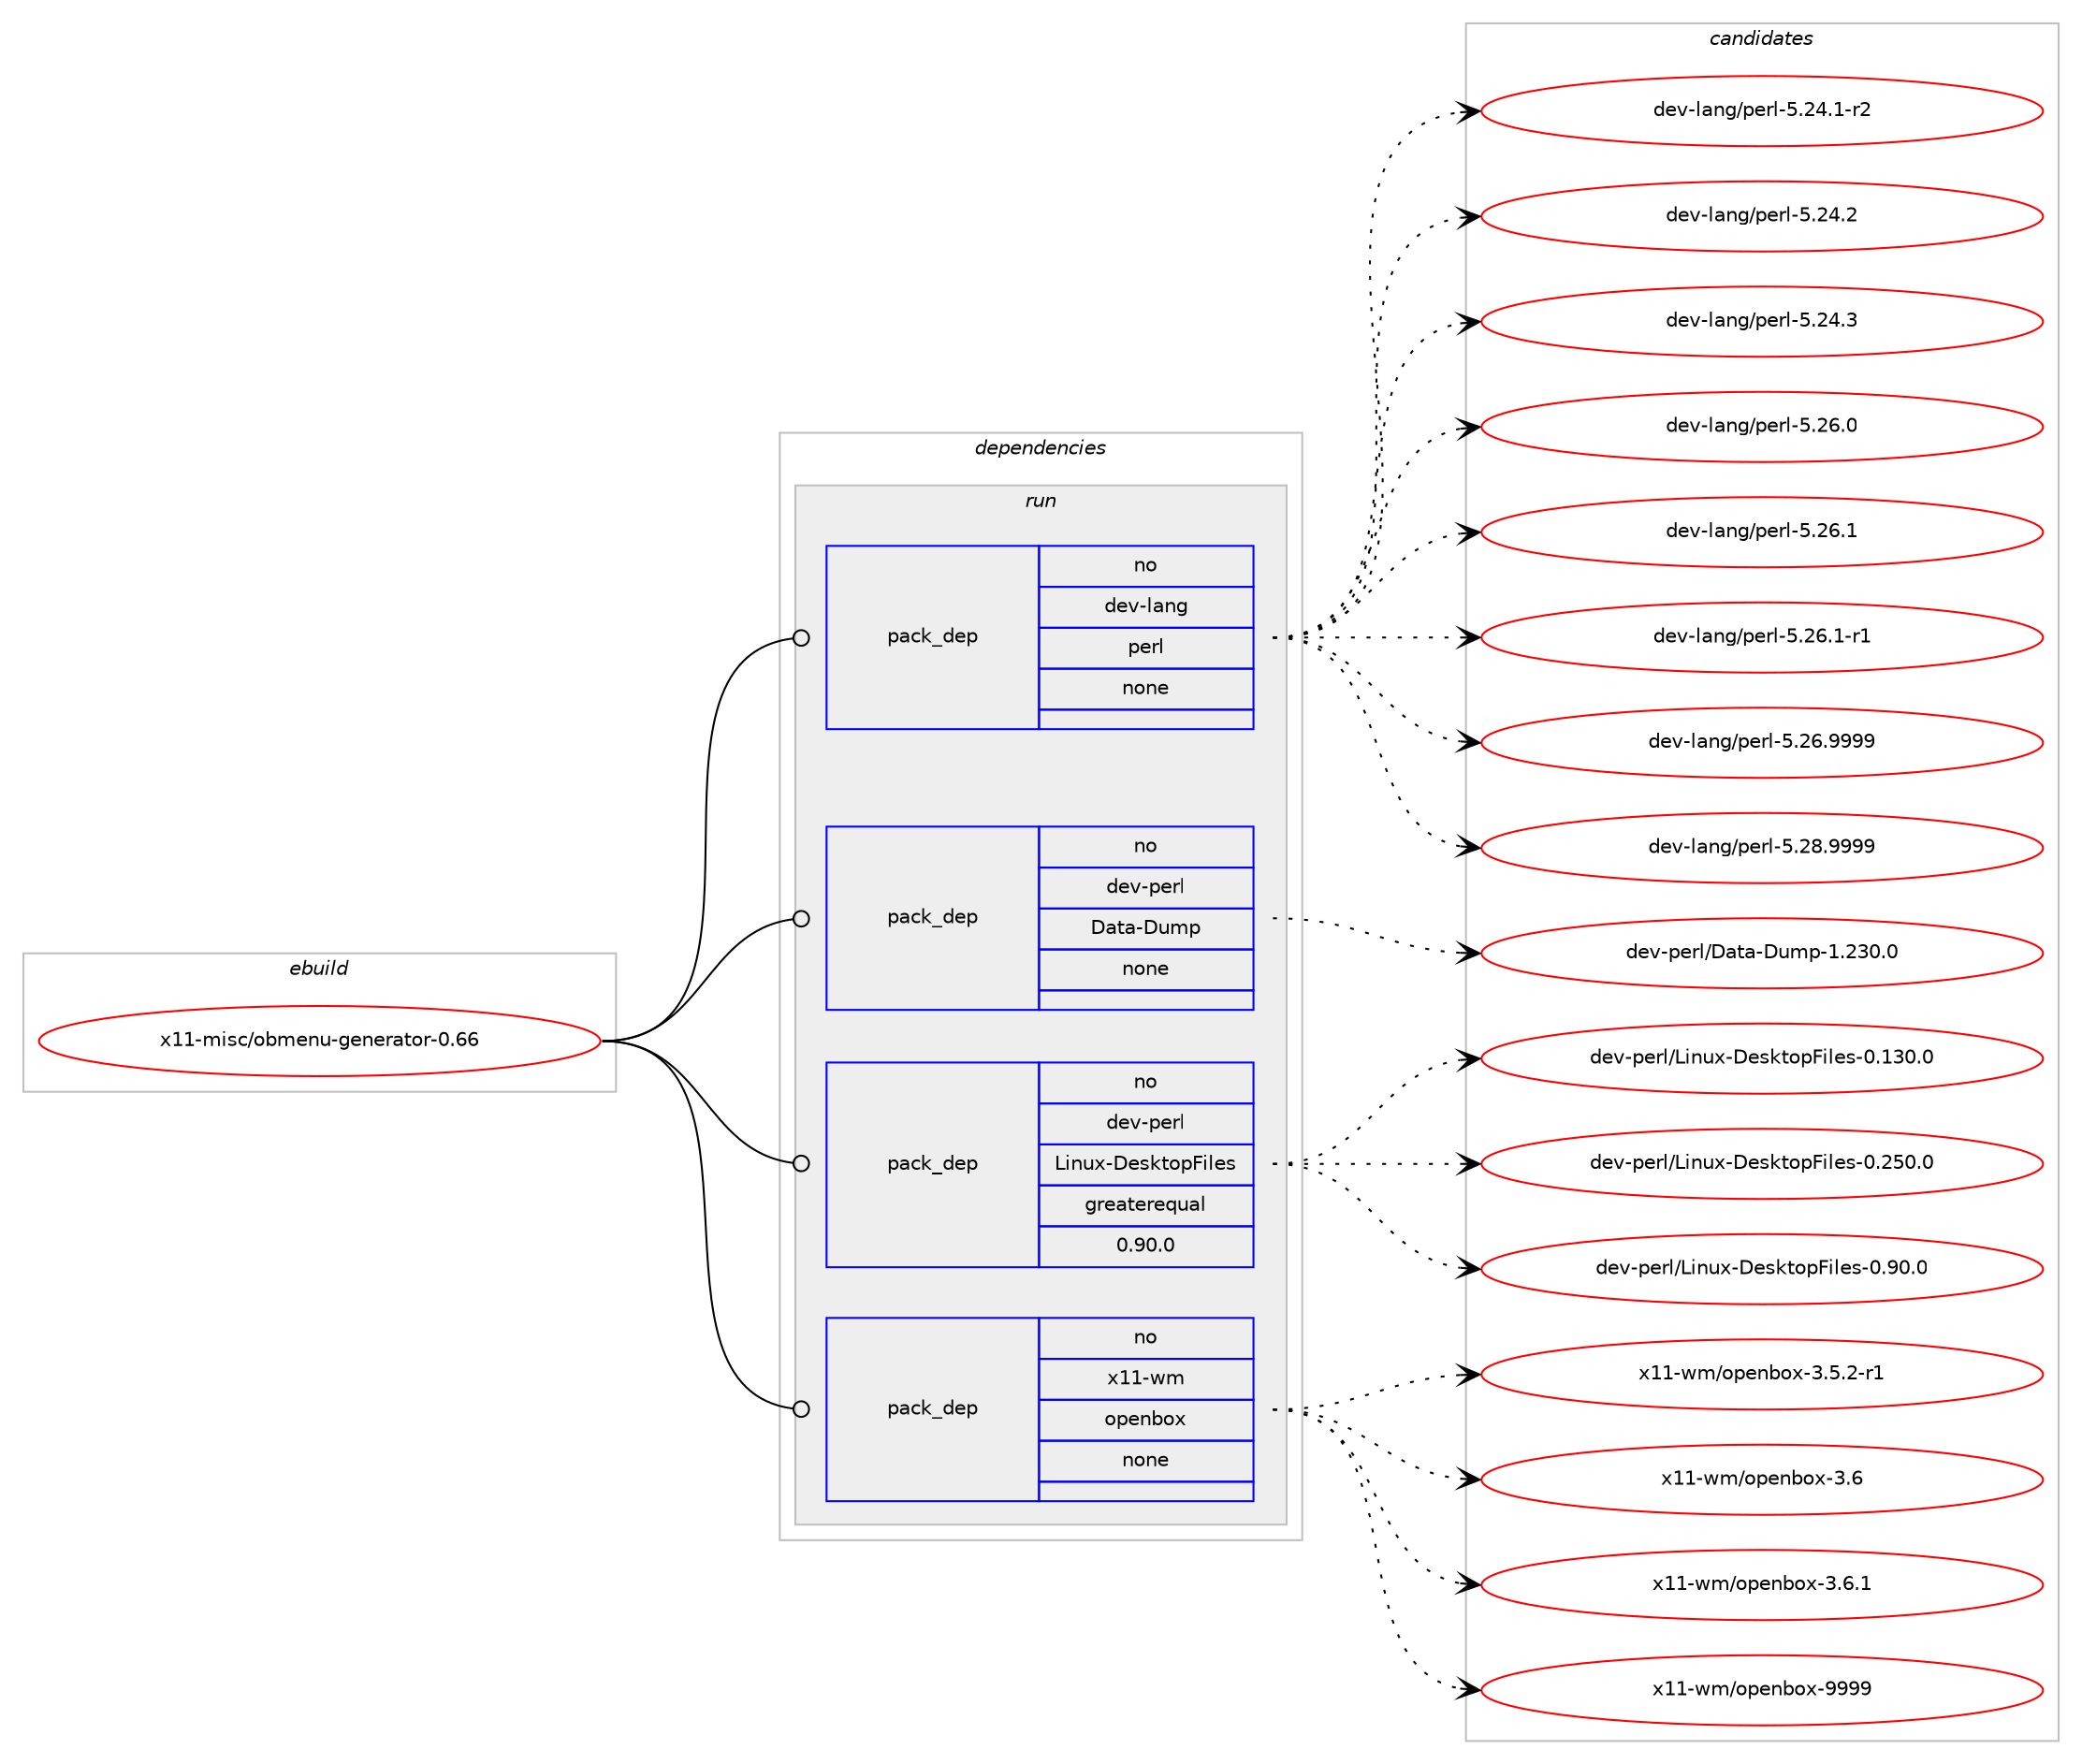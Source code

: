 digraph prolog {

# *************
# Graph options
# *************

newrank=true;
concentrate=true;
compound=true;
graph [rankdir=LR,fontname=Helvetica,fontsize=10,ranksep=1.5];#, ranksep=2.5, nodesep=0.2];
edge  [arrowhead=vee];
node  [fontname=Helvetica,fontsize=10];

# **********
# The ebuild
# **********

subgraph cluster_leftcol {
color=gray;
rank=same;
label=<<i>ebuild</i>>;
id [label="x11-misc/obmenu-generator-0.66", color=red, width=4, href="../x11-misc/obmenu-generator-0.66.svg"];
}

# ****************
# The dependencies
# ****************

subgraph cluster_midcol {
color=gray;
label=<<i>dependencies</i>>;
subgraph cluster_compile {
fillcolor="#eeeeee";
style=filled;
label=<<i>compile</i>>;
}
subgraph cluster_compileandrun {
fillcolor="#eeeeee";
style=filled;
label=<<i>compile and run</i>>;
}
subgraph cluster_run {
fillcolor="#eeeeee";
style=filled;
label=<<i>run</i>>;
subgraph pack390352 {
dependency523379 [label=<<TABLE BORDER="0" CELLBORDER="1" CELLSPACING="0" CELLPADDING="4" WIDTH="220"><TR><TD ROWSPAN="6" CELLPADDING="30">pack_dep</TD></TR><TR><TD WIDTH="110">no</TD></TR><TR><TD>dev-lang</TD></TR><TR><TD>perl</TD></TR><TR><TD>none</TD></TR><TR><TD></TD></TR></TABLE>>, shape=none, color=blue];
}
id:e -> dependency523379:w [weight=20,style="solid",arrowhead="odot"];
subgraph pack390353 {
dependency523380 [label=<<TABLE BORDER="0" CELLBORDER="1" CELLSPACING="0" CELLPADDING="4" WIDTH="220"><TR><TD ROWSPAN="6" CELLPADDING="30">pack_dep</TD></TR><TR><TD WIDTH="110">no</TD></TR><TR><TD>dev-perl</TD></TR><TR><TD>Data-Dump</TD></TR><TR><TD>none</TD></TR><TR><TD></TD></TR></TABLE>>, shape=none, color=blue];
}
id:e -> dependency523380:w [weight=20,style="solid",arrowhead="odot"];
subgraph pack390354 {
dependency523381 [label=<<TABLE BORDER="0" CELLBORDER="1" CELLSPACING="0" CELLPADDING="4" WIDTH="220"><TR><TD ROWSPAN="6" CELLPADDING="30">pack_dep</TD></TR><TR><TD WIDTH="110">no</TD></TR><TR><TD>dev-perl</TD></TR><TR><TD>Linux-DesktopFiles</TD></TR><TR><TD>greaterequal</TD></TR><TR><TD>0.90.0</TD></TR></TABLE>>, shape=none, color=blue];
}
id:e -> dependency523381:w [weight=20,style="solid",arrowhead="odot"];
subgraph pack390355 {
dependency523382 [label=<<TABLE BORDER="0" CELLBORDER="1" CELLSPACING="0" CELLPADDING="4" WIDTH="220"><TR><TD ROWSPAN="6" CELLPADDING="30">pack_dep</TD></TR><TR><TD WIDTH="110">no</TD></TR><TR><TD>x11-wm</TD></TR><TR><TD>openbox</TD></TR><TR><TD>none</TD></TR><TR><TD></TD></TR></TABLE>>, shape=none, color=blue];
}
id:e -> dependency523382:w [weight=20,style="solid",arrowhead="odot"];
}
}

# **************
# The candidates
# **************

subgraph cluster_choices {
rank=same;
color=gray;
label=<<i>candidates</i>>;

subgraph choice390352 {
color=black;
nodesep=1;
choice100101118451089711010347112101114108455346505246494511450 [label="dev-lang/perl-5.24.1-r2", color=red, width=4,href="../dev-lang/perl-5.24.1-r2.svg"];
choice10010111845108971101034711210111410845534650524650 [label="dev-lang/perl-5.24.2", color=red, width=4,href="../dev-lang/perl-5.24.2.svg"];
choice10010111845108971101034711210111410845534650524651 [label="dev-lang/perl-5.24.3", color=red, width=4,href="../dev-lang/perl-5.24.3.svg"];
choice10010111845108971101034711210111410845534650544648 [label="dev-lang/perl-5.26.0", color=red, width=4,href="../dev-lang/perl-5.26.0.svg"];
choice10010111845108971101034711210111410845534650544649 [label="dev-lang/perl-5.26.1", color=red, width=4,href="../dev-lang/perl-5.26.1.svg"];
choice100101118451089711010347112101114108455346505446494511449 [label="dev-lang/perl-5.26.1-r1", color=red, width=4,href="../dev-lang/perl-5.26.1-r1.svg"];
choice10010111845108971101034711210111410845534650544657575757 [label="dev-lang/perl-5.26.9999", color=red, width=4,href="../dev-lang/perl-5.26.9999.svg"];
choice10010111845108971101034711210111410845534650564657575757 [label="dev-lang/perl-5.28.9999", color=red, width=4,href="../dev-lang/perl-5.28.9999.svg"];
dependency523379:e -> choice100101118451089711010347112101114108455346505246494511450:w [style=dotted,weight="100"];
dependency523379:e -> choice10010111845108971101034711210111410845534650524650:w [style=dotted,weight="100"];
dependency523379:e -> choice10010111845108971101034711210111410845534650524651:w [style=dotted,weight="100"];
dependency523379:e -> choice10010111845108971101034711210111410845534650544648:w [style=dotted,weight="100"];
dependency523379:e -> choice10010111845108971101034711210111410845534650544649:w [style=dotted,weight="100"];
dependency523379:e -> choice100101118451089711010347112101114108455346505446494511449:w [style=dotted,weight="100"];
dependency523379:e -> choice10010111845108971101034711210111410845534650544657575757:w [style=dotted,weight="100"];
dependency523379:e -> choice10010111845108971101034711210111410845534650564657575757:w [style=dotted,weight="100"];
}
subgraph choice390353 {
color=black;
nodesep=1;
choice100101118451121011141084768971169745681171091124549465051484648 [label="dev-perl/Data-Dump-1.230.0", color=red, width=4,href="../dev-perl/Data-Dump-1.230.0.svg"];
dependency523380:e -> choice100101118451121011141084768971169745681171091124549465051484648:w [style=dotted,weight="100"];
}
subgraph choice390354 {
color=black;
nodesep=1;
choice1001011184511210111410847761051101171204568101115107116111112701051081011154548464951484648 [label="dev-perl/Linux-DesktopFiles-0.130.0", color=red, width=4,href="../dev-perl/Linux-DesktopFiles-0.130.0.svg"];
choice1001011184511210111410847761051101171204568101115107116111112701051081011154548465053484648 [label="dev-perl/Linux-DesktopFiles-0.250.0", color=red, width=4,href="../dev-perl/Linux-DesktopFiles-0.250.0.svg"];
choice10010111845112101114108477610511011712045681011151071161111127010510810111545484657484648 [label="dev-perl/Linux-DesktopFiles-0.90.0", color=red, width=4,href="../dev-perl/Linux-DesktopFiles-0.90.0.svg"];
dependency523381:e -> choice1001011184511210111410847761051101171204568101115107116111112701051081011154548464951484648:w [style=dotted,weight="100"];
dependency523381:e -> choice1001011184511210111410847761051101171204568101115107116111112701051081011154548465053484648:w [style=dotted,weight="100"];
dependency523381:e -> choice10010111845112101114108477610511011712045681011151071161111127010510810111545484657484648:w [style=dotted,weight="100"];
}
subgraph choice390355 {
color=black;
nodesep=1;
choice12049494511910947111112101110981111204551465346504511449 [label="x11-wm/openbox-3.5.2-r1", color=red, width=4,href="../x11-wm/openbox-3.5.2-r1.svg"];
choice120494945119109471111121011109811112045514654 [label="x11-wm/openbox-3.6", color=red, width=4,href="../x11-wm/openbox-3.6.svg"];
choice1204949451191094711111210111098111120455146544649 [label="x11-wm/openbox-3.6.1", color=red, width=4,href="../x11-wm/openbox-3.6.1.svg"];
choice12049494511910947111112101110981111204557575757 [label="x11-wm/openbox-9999", color=red, width=4,href="../x11-wm/openbox-9999.svg"];
dependency523382:e -> choice12049494511910947111112101110981111204551465346504511449:w [style=dotted,weight="100"];
dependency523382:e -> choice120494945119109471111121011109811112045514654:w [style=dotted,weight="100"];
dependency523382:e -> choice1204949451191094711111210111098111120455146544649:w [style=dotted,weight="100"];
dependency523382:e -> choice12049494511910947111112101110981111204557575757:w [style=dotted,weight="100"];
}
}

}
